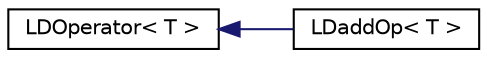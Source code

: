 digraph "Graphical Class Hierarchy"
{
  edge [fontname="Helvetica",fontsize="10",labelfontname="Helvetica",labelfontsize="10"];
  node [fontname="Helvetica",fontsize="10",shape=record];
  rankdir="LR";
  Node0 [label="LDOperator\< T \>",height=0.2,width=0.4,color="black", fillcolor="white", style="filled",URL="$classLDOperator.html"];
  Node0 -> Node1 [dir="back",color="midnightblue",fontsize="10",style="solid",fontname="Helvetica"];
  Node1 [label="LDaddOp\< T \>",height=0.2,width=0.4,color="black", fillcolor="white", style="filled",URL="$classLDaddOp.html"];
}
